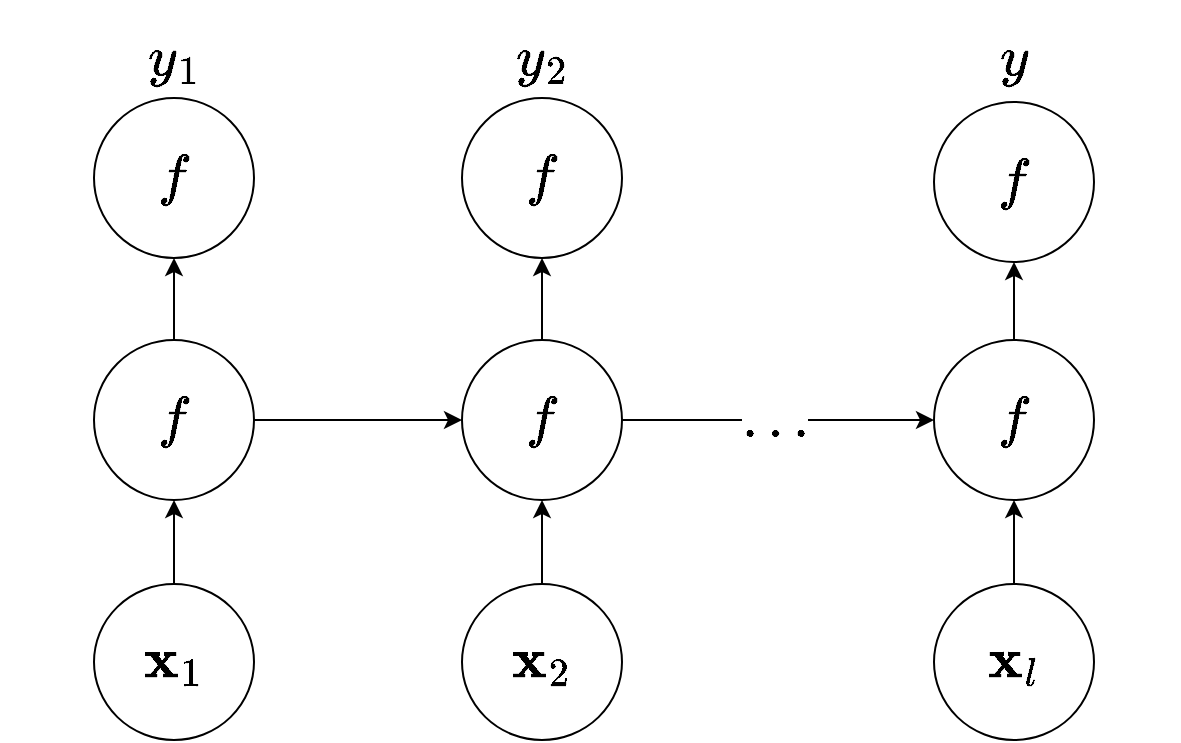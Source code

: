 <mxfile version="21.3.8" type="device">
  <diagram name="Page-1" id="qQCsbmFtiBFMgOcqyGXc">
    <mxGraphModel dx="1317" dy="905" grid="1" gridSize="10" guides="1" tooltips="1" connect="1" arrows="1" fold="1" page="1" pageScale="1" pageWidth="850" pageHeight="1100" math="1" shadow="0">
      <root>
        <mxCell id="0" />
        <mxCell id="1" parent="0" />
        <mxCell id="98bF5p4SYVcPBmFiXfol-10" value="&lt;font style=&quot;font-size: 24px;&quot;&gt;$$y$$&lt;/font&gt;" style="rounded=0;whiteSpace=wrap;html=1;strokeColor=none;" parent="1" vertex="1">
          <mxGeometry x="570" y="170" width="120" height="60" as="geometry" />
        </mxCell>
        <mxCell id="98bF5p4SYVcPBmFiXfol-9" value="&lt;font style=&quot;font-size: 24px;&quot;&gt;$$y_2$$&lt;/font&gt;" style="rounded=0;whiteSpace=wrap;html=1;strokeColor=none;" parent="1" vertex="1">
          <mxGeometry x="334" y="170" width="120" height="60" as="geometry" />
        </mxCell>
        <mxCell id="98bF5p4SYVcPBmFiXfol-8" value="&lt;font style=&quot;font-size: 24px;&quot;&gt;$$y_1$$&lt;/font&gt;" style="rounded=0;whiteSpace=wrap;html=1;strokeColor=none;" parent="1" vertex="1">
          <mxGeometry x="150" y="170" width="120" height="60" as="geometry" />
        </mxCell>
        <mxCell id="gjjCGxOiEG8Ti1tQG0iB-4" style="edgeStyle=orthogonalEdgeStyle;rounded=0;orthogonalLoop=1;jettySize=auto;html=1;exitX=0.5;exitY=0;exitDx=0;exitDy=0;entryX=0.5;entryY=1;entryDx=0;entryDy=0;" edge="1" parent="1" source="7nbwtN7D6u6dlneCxtmq-1" target="gjjCGxOiEG8Ti1tQG0iB-1">
          <mxGeometry relative="1" as="geometry" />
        </mxCell>
        <mxCell id="7nbwtN7D6u6dlneCxtmq-1" value="&lt;div style=&quot;font-size: 24px;&quot;&gt;&lt;font style=&quot;font-size: 24px;&quot;&gt;$$\textbf{x}_1$$&lt;/font&gt;&lt;/div&gt;" style="ellipse;whiteSpace=wrap;html=1;aspect=fixed;" parent="1" vertex="1">
          <mxGeometry x="170" y="462" width="80" height="78" as="geometry" />
        </mxCell>
        <mxCell id="7nbwtN7D6u6dlneCxtmq-2" value="&lt;div&gt;&lt;font style=&quot;font-size: 24px;&quot;&gt;$$f$$&lt;/font&gt;&lt;/div&gt;" style="ellipse;whiteSpace=wrap;html=1;aspect=fixed;" parent="1" vertex="1">
          <mxGeometry x="170" y="219" width="80" height="80" as="geometry" />
        </mxCell>
        <mxCell id="7nbwtN7D6u6dlneCxtmq-3" value="&lt;font style=&quot;font-size: 24px;&quot;&gt;$$f$$&lt;/font&gt;" style="ellipse;whiteSpace=wrap;html=1;aspect=fixed;" parent="1" vertex="1">
          <mxGeometry x="590" y="221" width="80" height="80" as="geometry" />
        </mxCell>
        <mxCell id="98bF5p4SYVcPBmFiXfol-4" value="&lt;font style=&quot;font-size: 24px;&quot;&gt;$$f$$&lt;/font&gt;" style="ellipse;whiteSpace=wrap;html=1;aspect=fixed;" parent="1" vertex="1">
          <mxGeometry x="354" y="219" width="80" height="80" as="geometry" />
        </mxCell>
        <mxCell id="gjjCGxOiEG8Ti1tQG0iB-10" value="" style="edgeStyle=orthogonalEdgeStyle;rounded=0;orthogonalLoop=1;jettySize=auto;html=1;" edge="1" parent="1" source="98bF5p4SYVcPBmFiXfol-5" target="98bF5p4SYVcPBmFiXfol-4">
          <mxGeometry relative="1" as="geometry" />
        </mxCell>
        <mxCell id="gjjCGxOiEG8Ti1tQG0iB-16" style="edgeStyle=orthogonalEdgeStyle;rounded=0;orthogonalLoop=1;jettySize=auto;html=1;exitX=1;exitY=0.5;exitDx=0;exitDy=0;entryX=0;entryY=0.5;entryDx=0;entryDy=0;" edge="1" parent="1" source="98bF5p4SYVcPBmFiXfol-5" target="98bF5p4SYVcPBmFiXfol-7">
          <mxGeometry relative="1" as="geometry" />
        </mxCell>
        <mxCell id="gjjCGxOiEG8Ti1tQG0iB-17" value="$$\ldots$$" style="edgeLabel;html=1;align=center;verticalAlign=middle;resizable=0;points=[];fontSize=24;" vertex="1" connectable="0" parent="gjjCGxOiEG8Ti1tQG0iB-16">
          <mxGeometry x="0.244" y="1" relative="1" as="geometry">
            <mxPoint x="-21" y="1" as="offset" />
          </mxGeometry>
        </mxCell>
        <mxCell id="98bF5p4SYVcPBmFiXfol-5" value="&lt;font style=&quot;font-size: 24px;&quot;&gt;$$f$$&lt;/font&gt;" style="ellipse;whiteSpace=wrap;html=1;aspect=fixed;" parent="1" vertex="1">
          <mxGeometry x="354" y="340" width="80" height="80" as="geometry" />
        </mxCell>
        <mxCell id="gjjCGxOiEG8Ti1tQG0iB-11" value="" style="edgeStyle=orthogonalEdgeStyle;rounded=0;orthogonalLoop=1;jettySize=auto;html=1;" edge="1" parent="1" source="98bF5p4SYVcPBmFiXfol-7" target="7nbwtN7D6u6dlneCxtmq-3">
          <mxGeometry relative="1" as="geometry" />
        </mxCell>
        <mxCell id="98bF5p4SYVcPBmFiXfol-7" value="&lt;font style=&quot;font-size: 24px;&quot;&gt;$$f$$&lt;/font&gt;" style="ellipse;whiteSpace=wrap;html=1;aspect=fixed;" parent="1" vertex="1">
          <mxGeometry x="590" y="340" width="80" height="80" as="geometry" />
        </mxCell>
        <mxCell id="gjjCGxOiEG8Ti1tQG0iB-8" style="edgeStyle=orthogonalEdgeStyle;rounded=0;orthogonalLoop=1;jettySize=auto;html=1;exitX=0.5;exitY=0;exitDx=0;exitDy=0;" edge="1" parent="1" source="gjjCGxOiEG8Ti1tQG0iB-1">
          <mxGeometry relative="1" as="geometry">
            <mxPoint x="210" y="340" as="targetPoint" />
          </mxGeometry>
        </mxCell>
        <mxCell id="gjjCGxOiEG8Ti1tQG0iB-9" value="" style="edgeStyle=orthogonalEdgeStyle;rounded=0;orthogonalLoop=1;jettySize=auto;html=1;" edge="1" parent="1" source="gjjCGxOiEG8Ti1tQG0iB-1" target="7nbwtN7D6u6dlneCxtmq-2">
          <mxGeometry relative="1" as="geometry" />
        </mxCell>
        <mxCell id="gjjCGxOiEG8Ti1tQG0iB-14" value="" style="edgeStyle=orthogonalEdgeStyle;rounded=0;orthogonalLoop=1;jettySize=auto;html=1;" edge="1" parent="1" source="gjjCGxOiEG8Ti1tQG0iB-1" target="98bF5p4SYVcPBmFiXfol-5">
          <mxGeometry relative="1" as="geometry" />
        </mxCell>
        <mxCell id="gjjCGxOiEG8Ti1tQG0iB-1" value="&lt;div&gt;&lt;font style=&quot;font-size: 24px;&quot;&gt;$$f$$&lt;/font&gt;&lt;/div&gt;" style="ellipse;whiteSpace=wrap;html=1;aspect=fixed;" vertex="1" parent="1">
          <mxGeometry x="170" y="340" width="80" height="80" as="geometry" />
        </mxCell>
        <mxCell id="gjjCGxOiEG8Ti1tQG0iB-13" value="" style="edgeStyle=orthogonalEdgeStyle;rounded=0;orthogonalLoop=1;jettySize=auto;html=1;" edge="1" parent="1" source="gjjCGxOiEG8Ti1tQG0iB-2" target="98bF5p4SYVcPBmFiXfol-5">
          <mxGeometry relative="1" as="geometry" />
        </mxCell>
        <mxCell id="gjjCGxOiEG8Ti1tQG0iB-2" value="&lt;div style=&quot;font-size: 24px;&quot;&gt;&lt;font style=&quot;font-size: 24px;&quot;&gt;$$\textbf{x}_2$$&lt;/font&gt;&lt;/div&gt;" style="ellipse;whiteSpace=wrap;html=1;aspect=fixed;" vertex="1" parent="1">
          <mxGeometry x="354" y="462" width="80" height="78" as="geometry" />
        </mxCell>
        <mxCell id="gjjCGxOiEG8Ti1tQG0iB-12" value="" style="edgeStyle=orthogonalEdgeStyle;rounded=0;orthogonalLoop=1;jettySize=auto;html=1;" edge="1" parent="1" source="gjjCGxOiEG8Ti1tQG0iB-3" target="98bF5p4SYVcPBmFiXfol-7">
          <mxGeometry relative="1" as="geometry" />
        </mxCell>
        <mxCell id="gjjCGxOiEG8Ti1tQG0iB-3" value="&lt;div style=&quot;font-size: 24px;&quot;&gt;&lt;font style=&quot;font-size: 24px;&quot;&gt;$$\textbf{x}_l$$&lt;/font&gt;&lt;/div&gt;" style="ellipse;whiteSpace=wrap;html=1;aspect=fixed;" vertex="1" parent="1">
          <mxGeometry x="590" y="462" width="80" height="78" as="geometry" />
        </mxCell>
      </root>
    </mxGraphModel>
  </diagram>
</mxfile>
